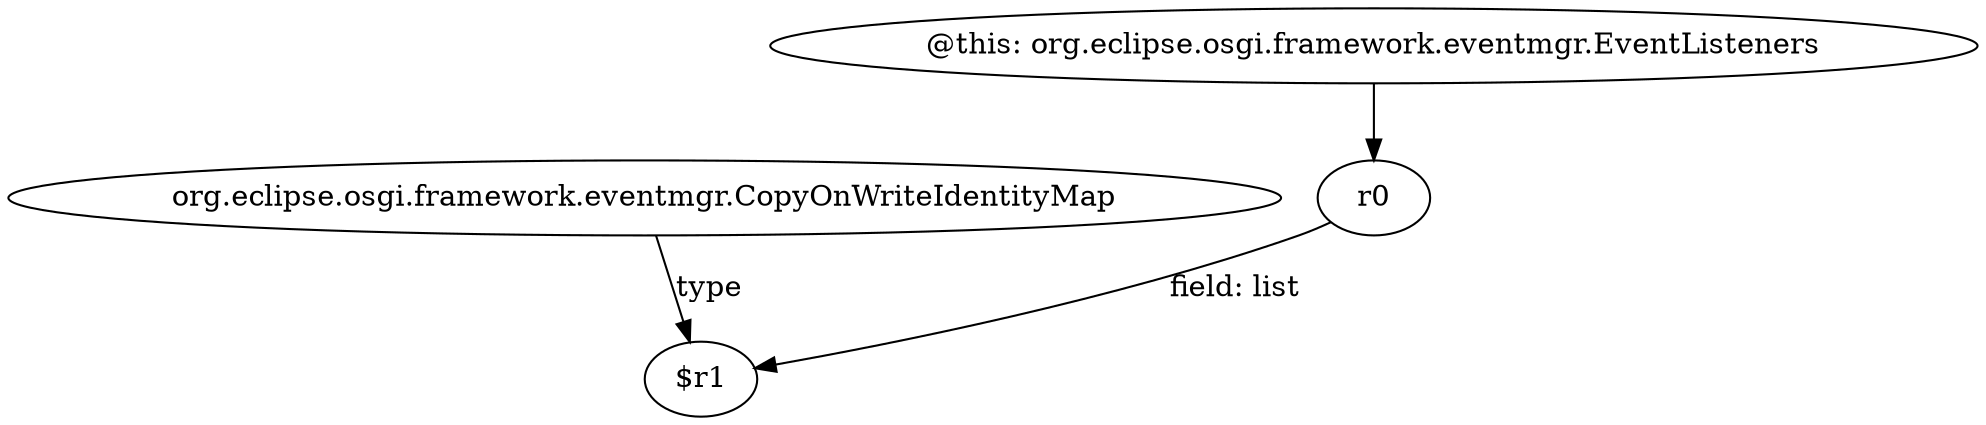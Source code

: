 digraph g {
0[label="r0"]
1[label="$r1"]
0->1[label="field: list"]
2[label="@this: org.eclipse.osgi.framework.eventmgr.EventListeners"]
2->0[label=""]
3[label="org.eclipse.osgi.framework.eventmgr.CopyOnWriteIdentityMap"]
3->1[label="type"]
}